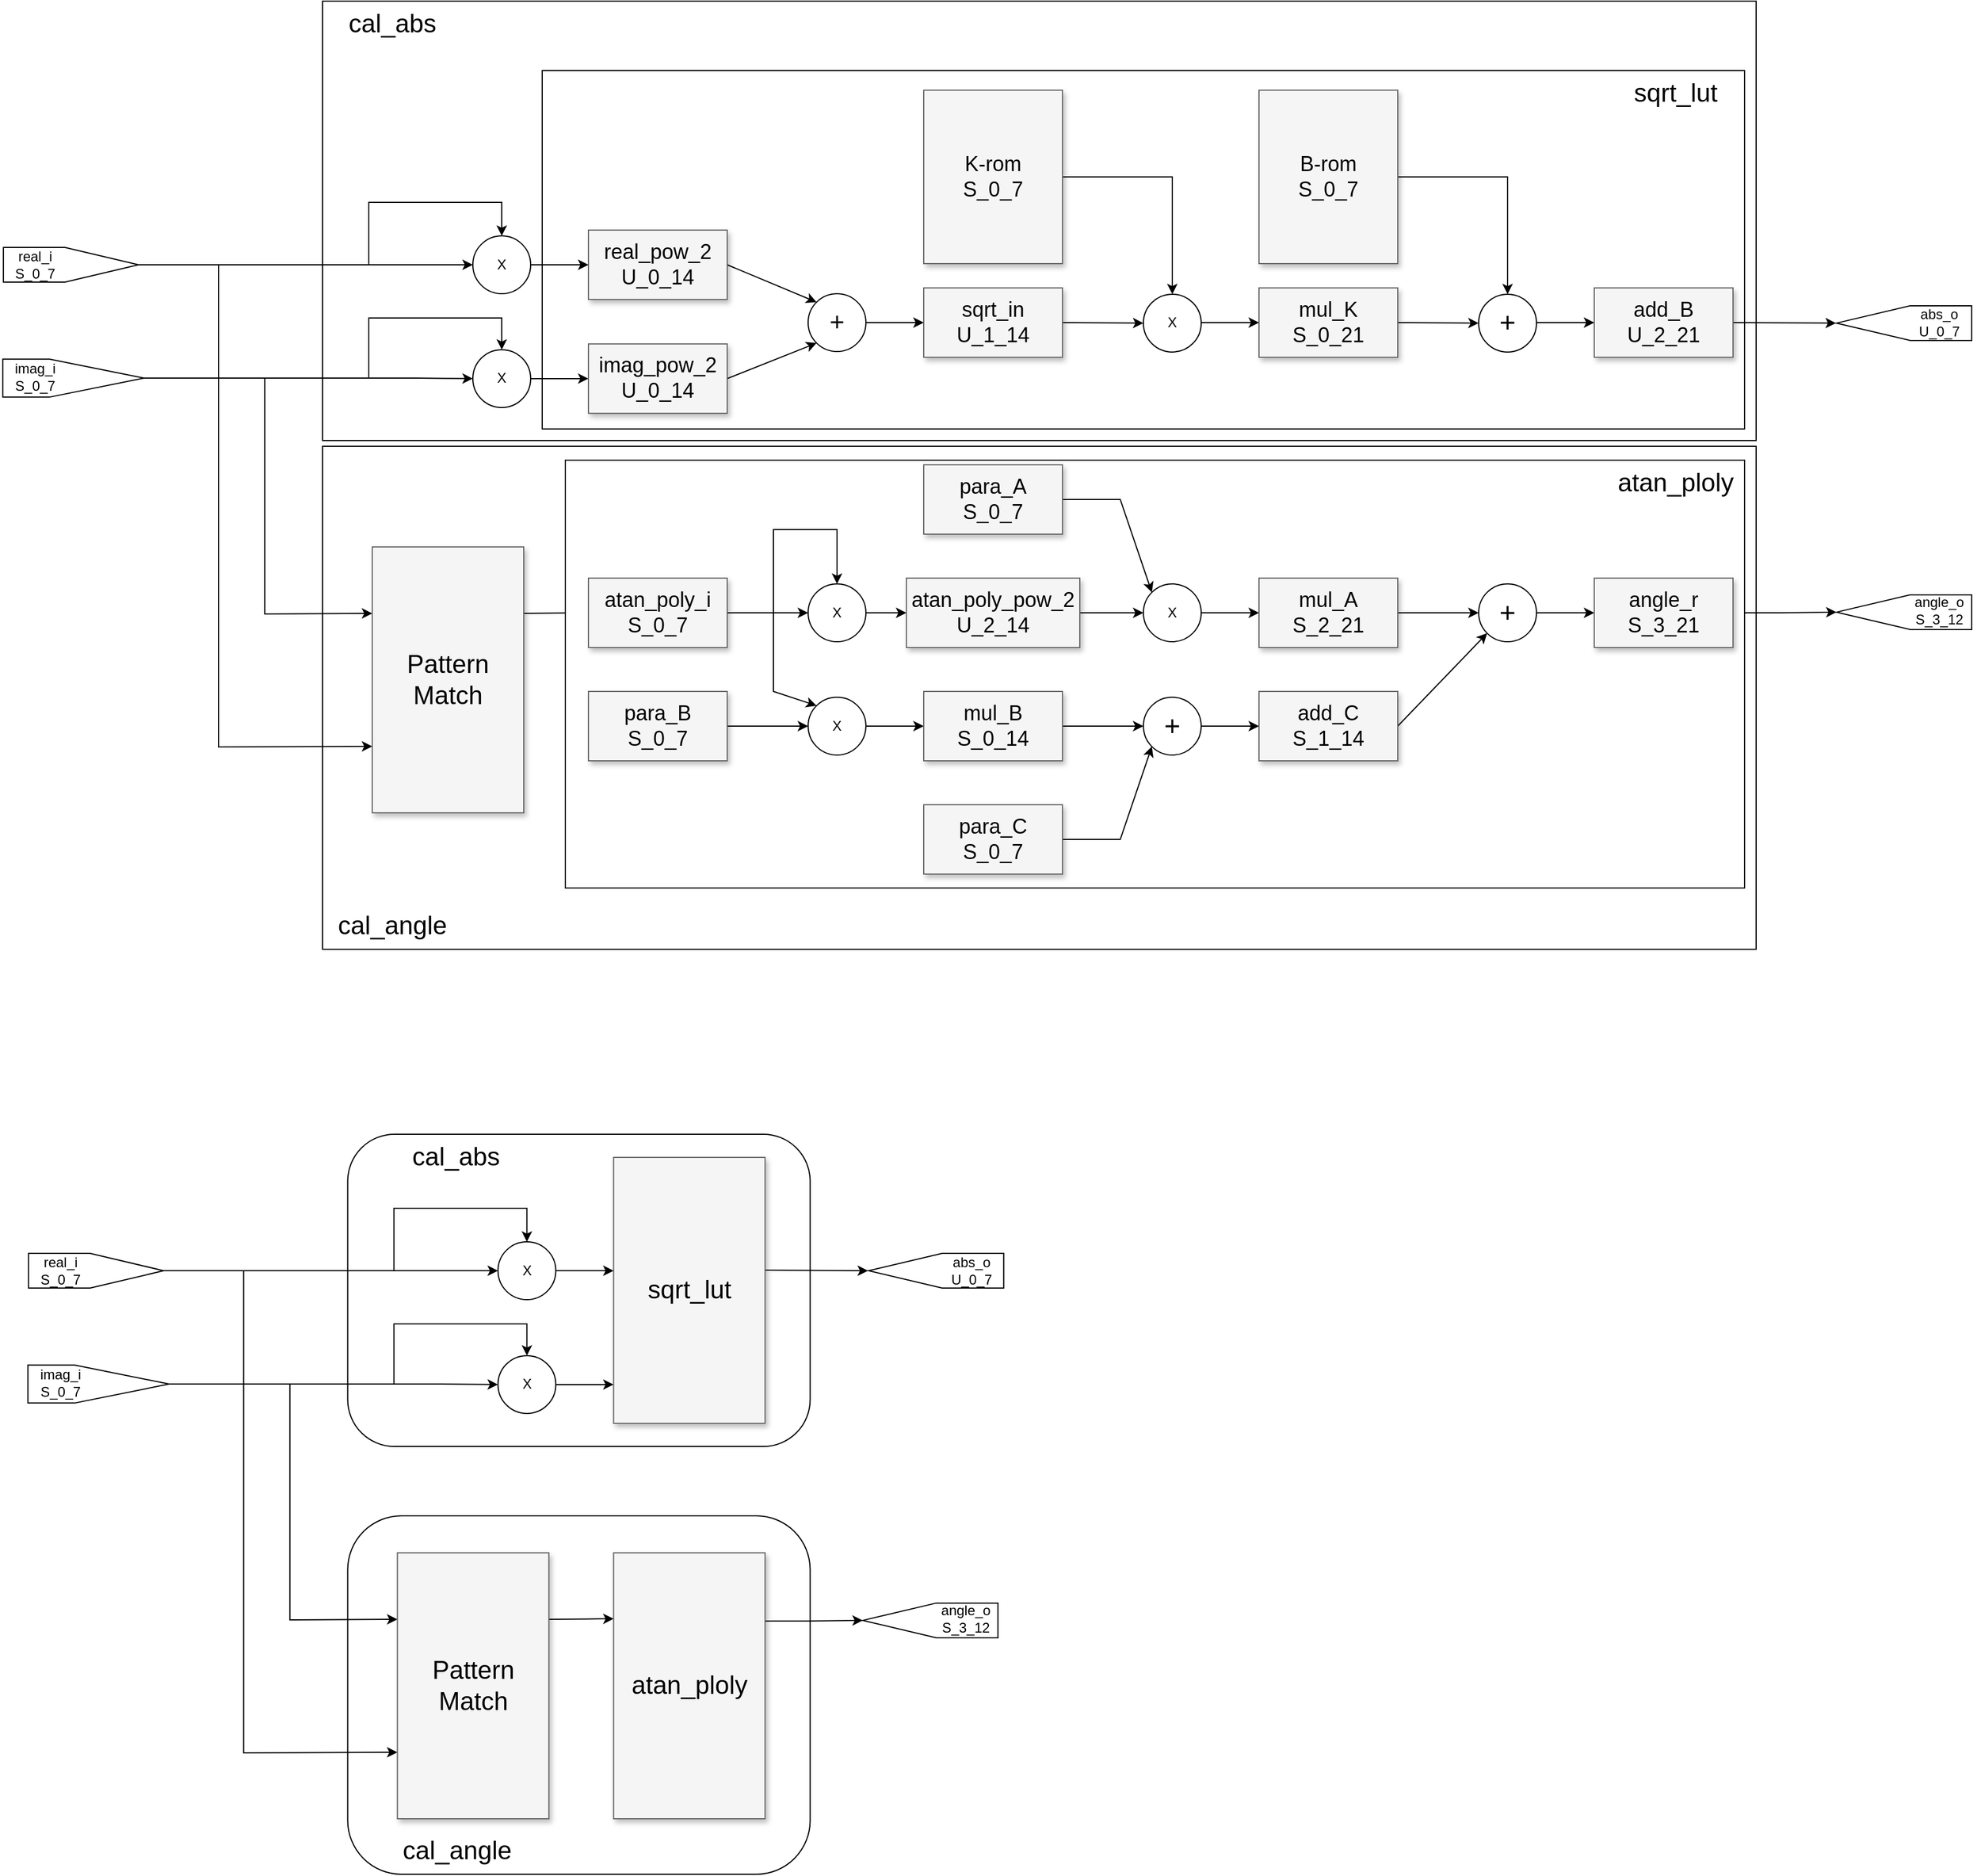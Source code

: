 <mxfile version="21.2.1" type="device">
  <diagram name="Page-1" id="90a13364-a465-7bf4-72fc-28e22215d7a0">
    <mxGraphModel dx="7810" dy="5440" grid="1" gridSize="10" guides="1" tooltips="1" connect="1" arrows="1" fold="1" page="1" pageScale="1.5" pageWidth="1169" pageHeight="826" background="none" math="0" shadow="0">
      <root>
        <mxCell id="0" style=";html=1;" />
        <mxCell id="1" style=";html=1;" parent="0" />
        <mxCell id="tQY6BfCOZmGEvX_oJBTy-113" value="" style="rounded=0;whiteSpace=wrap;html=1;labelBackgroundColor=none;labelBorderColor=none;" parent="1" vertex="1">
          <mxGeometry x="710" y="440" width="1240" height="380" as="geometry" />
        </mxCell>
        <mxCell id="tQY6BfCOZmGEvX_oJBTy-114" value="" style="rounded=0;whiteSpace=wrap;html=1;labelBackgroundColor=none;labelBorderColor=none;" parent="1" vertex="1">
          <mxGeometry x="900" y="500" width="1040" height="310" as="geometry" />
        </mxCell>
        <mxCell id="tQY6BfCOZmGEvX_oJBTy-112" value="" style="rounded=0;whiteSpace=wrap;html=1;labelBackgroundColor=none;labelBorderColor=none;" parent="1" vertex="1">
          <mxGeometry x="710" y="825" width="1240" height="435" as="geometry" />
        </mxCell>
        <mxCell id="tQY6BfCOZmGEvX_oJBTy-111" value="" style="rounded=0;whiteSpace=wrap;html=1;labelBackgroundColor=none;labelBorderColor=none;" parent="1" vertex="1">
          <mxGeometry x="920" y="837" width="1020" height="370" as="geometry" />
        </mxCell>
        <mxCell id="tQY6BfCOZmGEvX_oJBTy-40" style="edgeStyle=none;rounded=0;orthogonalLoop=1;jettySize=auto;html=1;exitX=1;exitY=0.5;exitDx=0;exitDy=0;entryX=0.5;entryY=0;entryDx=0;entryDy=0;" parent="1" source="3a17f1ce550125da-8" target="tQY6BfCOZmGEvX_oJBTy-38" edge="1">
          <mxGeometry relative="1" as="geometry">
            <mxPoint x="1440" y="545.333" as="targetPoint" />
            <Array as="points">
              <mxPoint x="1445" y="592" />
            </Array>
          </mxGeometry>
        </mxCell>
        <mxCell id="3a17f1ce550125da-8" value="K-rom&lt;br&gt;S_0_7" style="whiteSpace=wrap;html=1;shadow=1;fontSize=18;fillColor=#f5f5f5;strokeColor=#666666;" parent="1" vertex="1">
          <mxGeometry x="1230" y="517" width="120" height="150" as="geometry" />
        </mxCell>
        <mxCell id="tQY6BfCOZmGEvX_oJBTy-34" style="edgeStyle=none;rounded=0;orthogonalLoop=1;jettySize=auto;html=1;exitX=1;exitY=0.5;exitDx=0;exitDy=0;entryX=0;entryY=0;entryDx=0;entryDy=0;" parent="1" source="3a17f1ce550125da-11" target="tQY6BfCOZmGEvX_oJBTy-28" edge="1">
          <mxGeometry relative="1" as="geometry" />
        </mxCell>
        <mxCell id="3a17f1ce550125da-11" value="real_pow_2&lt;br&gt;U_0_14" style="whiteSpace=wrap;html=1;shadow=1;fontSize=18;fillColor=#f5f5f5;strokeColor=#666666;" parent="1" vertex="1">
          <mxGeometry x="940" y="638" width="120" height="60" as="geometry" />
        </mxCell>
        <mxCell id="tQY6BfCOZmGEvX_oJBTy-24" style="edgeStyle=none;rounded=0;orthogonalLoop=1;jettySize=auto;html=1;exitX=1;exitY=0.5;exitDx=0;exitDy=0;entryX=0;entryY=0.5;entryDx=0;entryDy=0;" parent="1" source="tQY6BfCOZmGEvX_oJBTy-2" target="3a17f1ce550125da-11" edge="1">
          <mxGeometry relative="1" as="geometry" />
        </mxCell>
        <mxCell id="tQY6BfCOZmGEvX_oJBTy-2" value="X" style="ellipse;whiteSpace=wrap;html=1;aspect=fixed;" parent="1" vertex="1">
          <mxGeometry x="840" y="643" width="50" height="50" as="geometry" />
        </mxCell>
        <mxCell id="tQY6BfCOZmGEvX_oJBTy-6" style="edgeStyle=orthogonalEdgeStyle;rounded=0;orthogonalLoop=1;jettySize=auto;html=1;exitX=0.5;exitY=1;exitDx=0;exitDy=0;entryX=0;entryY=0.5;entryDx=0;entryDy=0;" parent="1" source="tQY6BfCOZmGEvX_oJBTy-5" target="tQY6BfCOZmGEvX_oJBTy-2" edge="1">
          <mxGeometry relative="1" as="geometry">
            <Array as="points">
              <mxPoint x="790" y="668" />
              <mxPoint x="790" y="668" />
            </Array>
          </mxGeometry>
        </mxCell>
        <mxCell id="tQY6BfCOZmGEvX_oJBTy-8" style="edgeStyle=none;rounded=0;orthogonalLoop=1;jettySize=auto;html=1;entryX=0.5;entryY=0;entryDx=0;entryDy=0;" parent="1" target="tQY6BfCOZmGEvX_oJBTy-2" edge="1">
          <mxGeometry relative="1" as="geometry">
            <mxPoint x="750" y="614" as="sourcePoint" />
            <Array as="points">
              <mxPoint x="750" y="668" />
              <mxPoint x="750" y="614" />
              <mxPoint x="810" y="614" />
              <mxPoint x="865" y="614" />
            </Array>
          </mxGeometry>
        </mxCell>
        <mxCell id="tQY6BfCOZmGEvX_oJBTy-56" style="edgeStyle=none;rounded=0;orthogonalLoop=1;jettySize=auto;html=1;entryX=0;entryY=0.75;entryDx=0;entryDy=0;" parent="1" target="tQY6BfCOZmGEvX_oJBTy-55" edge="1">
          <mxGeometry relative="1" as="geometry">
            <mxPoint x="620" y="668" as="sourcePoint" />
            <Array as="points">
              <mxPoint x="620" y="1085" />
            </Array>
          </mxGeometry>
        </mxCell>
        <mxCell id="tQY6BfCOZmGEvX_oJBTy-5" value="" style="shape=offPageConnector;whiteSpace=wrap;html=1;rotation=-90;size=0.544;" parent="1" vertex="1">
          <mxGeometry x="477.37" y="609.56" width="30" height="116.89" as="geometry" />
        </mxCell>
        <mxCell id="tQY6BfCOZmGEvX_oJBTy-27" style="edgeStyle=none;rounded=0;orthogonalLoop=1;jettySize=auto;html=1;exitX=1;exitY=0.5;exitDx=0;exitDy=0;entryX=0;entryY=0.5;entryDx=0;entryDy=0;" parent="1" source="tQY6BfCOZmGEvX_oJBTy-20" target="tQY6BfCOZmGEvX_oJBTy-26" edge="1">
          <mxGeometry relative="1" as="geometry" />
        </mxCell>
        <mxCell id="tQY6BfCOZmGEvX_oJBTy-20" value="X" style="ellipse;whiteSpace=wrap;html=1;aspect=fixed;" parent="1" vertex="1">
          <mxGeometry x="840" y="741.44" width="50" height="50" as="geometry" />
        </mxCell>
        <mxCell id="tQY6BfCOZmGEvX_oJBTy-21" style="edgeStyle=orthogonalEdgeStyle;rounded=0;orthogonalLoop=1;jettySize=auto;html=1;exitX=0.5;exitY=1;exitDx=0;exitDy=0;entryX=0;entryY=0.5;entryDx=0;entryDy=0;" parent="1" source="tQY6BfCOZmGEvX_oJBTy-23" target="tQY6BfCOZmGEvX_oJBTy-20" edge="1">
          <mxGeometry relative="1" as="geometry">
            <Array as="points">
              <mxPoint x="790" y="766.44" />
              <mxPoint x="790" y="766.44" />
            </Array>
          </mxGeometry>
        </mxCell>
        <mxCell id="tQY6BfCOZmGEvX_oJBTy-22" style="edgeStyle=none;rounded=0;orthogonalLoop=1;jettySize=auto;html=1;entryX=0.5;entryY=0;entryDx=0;entryDy=0;" parent="1" target="tQY6BfCOZmGEvX_oJBTy-20" edge="1">
          <mxGeometry relative="1" as="geometry">
            <mxPoint x="750" y="766.44" as="sourcePoint" />
            <Array as="points">
              <mxPoint x="750" y="714" />
              <mxPoint x="865" y="714" />
            </Array>
          </mxGeometry>
        </mxCell>
        <mxCell id="tQY6BfCOZmGEvX_oJBTy-57" style="edgeStyle=none;rounded=0;orthogonalLoop=1;jettySize=auto;html=1;entryX=0;entryY=0.25;entryDx=0;entryDy=0;" parent="1" target="tQY6BfCOZmGEvX_oJBTy-55" edge="1">
          <mxGeometry relative="1" as="geometry">
            <mxPoint x="660" y="766" as="sourcePoint" />
            <Array as="points">
              <mxPoint x="660" y="970" />
            </Array>
          </mxGeometry>
        </mxCell>
        <mxCell id="tQY6BfCOZmGEvX_oJBTy-23" value="" style="shape=offPageConnector;whiteSpace=wrap;html=1;rotation=-90;size=0.668;" parent="1" vertex="1">
          <mxGeometry x="478.11" y="704.95" width="32.79" height="122.18" as="geometry" />
        </mxCell>
        <mxCell id="tQY6BfCOZmGEvX_oJBTy-35" style="edgeStyle=none;rounded=0;orthogonalLoop=1;jettySize=auto;html=1;exitX=1;exitY=0.5;exitDx=0;exitDy=0;entryX=0;entryY=1;entryDx=0;entryDy=0;" parent="1" source="tQY6BfCOZmGEvX_oJBTy-26" target="tQY6BfCOZmGEvX_oJBTy-28" edge="1">
          <mxGeometry relative="1" as="geometry" />
        </mxCell>
        <mxCell id="tQY6BfCOZmGEvX_oJBTy-26" value="imag_pow_2&lt;br&gt;U_0_14" style="whiteSpace=wrap;html=1;shadow=1;fontSize=18;fillColor=#f5f5f5;strokeColor=#666666;" parent="1" vertex="1">
          <mxGeometry x="940" y="736.44" width="120" height="60" as="geometry" />
        </mxCell>
        <mxCell id="tQY6BfCOZmGEvX_oJBTy-37" style="edgeStyle=none;rounded=0;orthogonalLoop=1;jettySize=auto;html=1;exitX=1;exitY=0.5;exitDx=0;exitDy=0;entryX=0;entryY=0.5;entryDx=0;entryDy=0;" parent="1" source="tQY6BfCOZmGEvX_oJBTy-28" target="tQY6BfCOZmGEvX_oJBTy-36" edge="1">
          <mxGeometry relative="1" as="geometry" />
        </mxCell>
        <mxCell id="tQY6BfCOZmGEvX_oJBTy-28" value="&lt;font style=&quot;font-size: 22px;&quot;&gt;+&lt;/font&gt;" style="ellipse;whiteSpace=wrap;html=1;aspect=fixed;" parent="1" vertex="1">
          <mxGeometry x="1130" y="693" width="50" height="50" as="geometry" />
        </mxCell>
        <mxCell id="tQY6BfCOZmGEvX_oJBTy-39" style="edgeStyle=none;rounded=0;orthogonalLoop=1;jettySize=auto;html=1;exitX=1;exitY=0.5;exitDx=0;exitDy=0;entryX=0;entryY=0.5;entryDx=0;entryDy=0;" parent="1" source="tQY6BfCOZmGEvX_oJBTy-36" target="tQY6BfCOZmGEvX_oJBTy-38" edge="1">
          <mxGeometry relative="1" as="geometry" />
        </mxCell>
        <mxCell id="tQY6BfCOZmGEvX_oJBTy-36" value="sqrt_in&lt;br&gt;U_1_14" style="whiteSpace=wrap;html=1;shadow=1;fontSize=18;fillColor=#f5f5f5;strokeColor=#666666;" parent="1" vertex="1">
          <mxGeometry x="1230" y="688" width="120" height="60" as="geometry" />
        </mxCell>
        <mxCell id="tQY6BfCOZmGEvX_oJBTy-38" value="X" style="ellipse;whiteSpace=wrap;html=1;aspect=fixed;" parent="1" vertex="1">
          <mxGeometry x="1420" y="693.44" width="50" height="50" as="geometry" />
        </mxCell>
        <mxCell id="tQY6BfCOZmGEvX_oJBTy-41" style="edgeStyle=none;rounded=0;orthogonalLoop=1;jettySize=auto;html=1;exitX=1;exitY=0.5;exitDx=0;exitDy=0;entryX=0.5;entryY=0;entryDx=0;entryDy=0;" parent="1" edge="1">
          <mxGeometry relative="1" as="geometry">
            <mxPoint x="1735" y="693.44" as="targetPoint" />
            <Array as="points">
              <mxPoint x="1735" y="592" />
            </Array>
            <mxPoint x="1640" y="592" as="sourcePoint" />
          </mxGeometry>
        </mxCell>
        <mxCell id="tQY6BfCOZmGEvX_oJBTy-42" value="B-rom&lt;br&gt;S_0_7" style="whiteSpace=wrap;html=1;shadow=1;fontSize=18;fillColor=#f5f5f5;strokeColor=#666666;" parent="1" vertex="1">
          <mxGeometry x="1520" y="517" width="120" height="150" as="geometry" />
        </mxCell>
        <mxCell id="tQY6BfCOZmGEvX_oJBTy-43" style="edgeStyle=none;rounded=0;orthogonalLoop=1;jettySize=auto;html=1;exitX=1;exitY=0.5;exitDx=0;exitDy=0;entryX=0;entryY=0.5;entryDx=0;entryDy=0;" parent="1" target="tQY6BfCOZmGEvX_oJBTy-45" edge="1">
          <mxGeometry relative="1" as="geometry">
            <mxPoint x="1470" y="718" as="sourcePoint" />
          </mxGeometry>
        </mxCell>
        <mxCell id="tQY6BfCOZmGEvX_oJBTy-44" style="edgeStyle=none;rounded=0;orthogonalLoop=1;jettySize=auto;html=1;exitX=1;exitY=0.5;exitDx=0;exitDy=0;entryX=0;entryY=0.5;entryDx=0;entryDy=0;" parent="1" source="tQY6BfCOZmGEvX_oJBTy-45" target="tQY6BfCOZmGEvX_oJBTy-46" edge="1">
          <mxGeometry relative="1" as="geometry" />
        </mxCell>
        <mxCell id="tQY6BfCOZmGEvX_oJBTy-45" value="mul_K&lt;br&gt;S_0_21" style="whiteSpace=wrap;html=1;shadow=1;fontSize=18;fillColor=#f5f5f5;strokeColor=#666666;" parent="1" vertex="1">
          <mxGeometry x="1520" y="688" width="120" height="60" as="geometry" />
        </mxCell>
        <mxCell id="tQY6BfCOZmGEvX_oJBTy-46" value="&lt;font style=&quot;font-size: 24px;&quot;&gt;+&lt;/font&gt;" style="ellipse;whiteSpace=wrap;html=1;aspect=fixed;" parent="1" vertex="1">
          <mxGeometry x="1710" y="693.44" width="50" height="50" as="geometry" />
        </mxCell>
        <mxCell id="tQY6BfCOZmGEvX_oJBTy-53" style="edgeStyle=none;rounded=0;orthogonalLoop=1;jettySize=auto;html=1;exitX=1;exitY=0.5;exitDx=0;exitDy=0;entryX=0;entryY=0.5;entryDx=0;entryDy=0;" parent="1" target="tQY6BfCOZmGEvX_oJBTy-54" edge="1">
          <mxGeometry relative="1" as="geometry">
            <mxPoint x="1760" y="718" as="sourcePoint" />
          </mxGeometry>
        </mxCell>
        <mxCell id="tQY6BfCOZmGEvX_oJBTy-97" style="edgeStyle=none;rounded=0;orthogonalLoop=1;jettySize=auto;html=1;exitX=1;exitY=0.5;exitDx=0;exitDy=0;entryX=0.5;entryY=1;entryDx=0;entryDy=0;" parent="1" source="tQY6BfCOZmGEvX_oJBTy-54" edge="1">
          <mxGeometry relative="1" as="geometry">
            <mxPoint x="2019.065" y="718.44" as="targetPoint" />
          </mxGeometry>
        </mxCell>
        <mxCell id="tQY6BfCOZmGEvX_oJBTy-54" value="add_B&lt;br&gt;U_2_21" style="whiteSpace=wrap;html=1;shadow=1;fontSize=18;fillColor=#f5f5f5;strokeColor=#666666;" parent="1" vertex="1">
          <mxGeometry x="1810" y="688" width="120" height="60" as="geometry" />
        </mxCell>
        <mxCell id="tQY6BfCOZmGEvX_oJBTy-60" style="edgeStyle=none;rounded=0;orthogonalLoop=1;jettySize=auto;html=1;exitX=1;exitY=0.25;exitDx=0;exitDy=0;entryX=0;entryY=0.5;entryDx=0;entryDy=0;" parent="1" source="tQY6BfCOZmGEvX_oJBTy-55" target="tQY6BfCOZmGEvX_oJBTy-58" edge="1">
          <mxGeometry relative="1" as="geometry" />
        </mxCell>
        <mxCell id="tQY6BfCOZmGEvX_oJBTy-55" value="&lt;font style=&quot;font-size: 22px;&quot;&gt;Pattern&lt;br&gt;Match&lt;/font&gt;" style="whiteSpace=wrap;html=1;shadow=1;fontSize=18;fillColor=#f5f5f5;strokeColor=#666666;" parent="1" vertex="1">
          <mxGeometry x="753" y="912" width="131" height="230" as="geometry" />
        </mxCell>
        <mxCell id="tQY6BfCOZmGEvX_oJBTy-64" style="edgeStyle=none;rounded=0;orthogonalLoop=1;jettySize=auto;html=1;exitX=1;exitY=0.5;exitDx=0;exitDy=0;entryX=0;entryY=0.5;entryDx=0;entryDy=0;" parent="1" source="tQY6BfCOZmGEvX_oJBTy-58" target="tQY6BfCOZmGEvX_oJBTy-62" edge="1">
          <mxGeometry relative="1" as="geometry" />
        </mxCell>
        <mxCell id="tQY6BfCOZmGEvX_oJBTy-65" style="edgeStyle=none;rounded=0;orthogonalLoop=1;jettySize=auto;html=1;entryX=0.5;entryY=0;entryDx=0;entryDy=0;" parent="1" target="tQY6BfCOZmGEvX_oJBTy-62" edge="1">
          <mxGeometry relative="1" as="geometry">
            <mxPoint x="1100" y="969" as="sourcePoint" />
            <Array as="points">
              <mxPoint x="1100" y="897" />
              <mxPoint x="1155" y="897" />
            </Array>
          </mxGeometry>
        </mxCell>
        <mxCell id="tQY6BfCOZmGEvX_oJBTy-67" style="edgeStyle=none;rounded=0;orthogonalLoop=1;jettySize=auto;html=1;entryX=0;entryY=0;entryDx=0;entryDy=0;" parent="1" target="tQY6BfCOZmGEvX_oJBTy-66" edge="1">
          <mxGeometry relative="1" as="geometry">
            <mxPoint x="1100" y="969" as="sourcePoint" />
            <Array as="points">
              <mxPoint x="1100" y="1037" />
            </Array>
          </mxGeometry>
        </mxCell>
        <mxCell id="tQY6BfCOZmGEvX_oJBTy-58" value="atan_poly_i&lt;br&gt;S_0_7" style="whiteSpace=wrap;html=1;shadow=1;fontSize=18;fillColor=#f5f5f5;strokeColor=#666666;" parent="1" vertex="1">
          <mxGeometry x="940" y="939" width="120" height="60" as="geometry" />
        </mxCell>
        <mxCell id="tQY6BfCOZmGEvX_oJBTy-68" style="edgeStyle=none;rounded=0;orthogonalLoop=1;jettySize=auto;html=1;exitX=1;exitY=0.5;exitDx=0;exitDy=0;entryX=0;entryY=0.5;entryDx=0;entryDy=0;" parent="1" source="tQY6BfCOZmGEvX_oJBTy-61" target="tQY6BfCOZmGEvX_oJBTy-66" edge="1">
          <mxGeometry relative="1" as="geometry" />
        </mxCell>
        <mxCell id="tQY6BfCOZmGEvX_oJBTy-61" value="para_B&lt;br&gt;S_0_7" style="whiteSpace=wrap;html=1;shadow=1;fontSize=18;fillColor=#f5f5f5;strokeColor=#666666;" parent="1" vertex="1">
          <mxGeometry x="940" y="1037" width="120" height="60" as="geometry" />
        </mxCell>
        <mxCell id="tQY6BfCOZmGEvX_oJBTy-75" style="edgeStyle=none;rounded=0;orthogonalLoop=1;jettySize=auto;html=1;exitX=1;exitY=0.5;exitDx=0;exitDy=0;entryX=0;entryY=0.5;entryDx=0;entryDy=0;" parent="1" source="tQY6BfCOZmGEvX_oJBTy-62" target="tQY6BfCOZmGEvX_oJBTy-74" edge="1">
          <mxGeometry relative="1" as="geometry" />
        </mxCell>
        <mxCell id="tQY6BfCOZmGEvX_oJBTy-62" value="X" style="ellipse;whiteSpace=wrap;html=1;aspect=fixed;" parent="1" vertex="1">
          <mxGeometry x="1130" y="944" width="50" height="50" as="geometry" />
        </mxCell>
        <mxCell id="tQY6BfCOZmGEvX_oJBTy-76" style="edgeStyle=none;rounded=0;orthogonalLoop=1;jettySize=auto;html=1;exitX=1;exitY=0.5;exitDx=0;exitDy=0;entryX=0;entryY=0.5;entryDx=0;entryDy=0;" parent="1" source="tQY6BfCOZmGEvX_oJBTy-66" target="tQY6BfCOZmGEvX_oJBTy-70" edge="1">
          <mxGeometry relative="1" as="geometry" />
        </mxCell>
        <mxCell id="tQY6BfCOZmGEvX_oJBTy-66" value="X" style="ellipse;whiteSpace=wrap;html=1;aspect=fixed;" parent="1" vertex="1">
          <mxGeometry x="1130" y="1042" width="50" height="50" as="geometry" />
        </mxCell>
        <mxCell id="tQY6BfCOZmGEvX_oJBTy-81" style="edgeStyle=none;rounded=0;orthogonalLoop=1;jettySize=auto;html=1;exitX=1;exitY=0.5;exitDx=0;exitDy=0;entryX=0;entryY=0.5;entryDx=0;entryDy=0;" parent="1" source="tQY6BfCOZmGEvX_oJBTy-70" target="tQY6BfCOZmGEvX_oJBTy-78" edge="1">
          <mxGeometry relative="1" as="geometry" />
        </mxCell>
        <mxCell id="tQY6BfCOZmGEvX_oJBTy-70" value="mul_B&lt;br&gt;S_0_14" style="whiteSpace=wrap;html=1;shadow=1;fontSize=18;fillColor=#f5f5f5;strokeColor=#666666;" parent="1" vertex="1">
          <mxGeometry x="1230" y="1037" width="120" height="60" as="geometry" />
        </mxCell>
        <mxCell id="tQY6BfCOZmGEvX_oJBTy-82" style="edgeStyle=none;rounded=0;orthogonalLoop=1;jettySize=auto;html=1;exitX=1;exitY=0.5;exitDx=0;exitDy=0;entryX=0;entryY=1;entryDx=0;entryDy=0;" parent="1" source="tQY6BfCOZmGEvX_oJBTy-71" target="tQY6BfCOZmGEvX_oJBTy-78" edge="1">
          <mxGeometry relative="1" as="geometry">
            <Array as="points">
              <mxPoint x="1400" y="1165" />
            </Array>
          </mxGeometry>
        </mxCell>
        <mxCell id="tQY6BfCOZmGEvX_oJBTy-71" value="para_C&lt;br&gt;S_0_7" style="whiteSpace=wrap;html=1;shadow=1;fontSize=18;fillColor=#f5f5f5;strokeColor=#666666;" parent="1" vertex="1">
          <mxGeometry x="1230" y="1135" width="120" height="60" as="geometry" />
        </mxCell>
        <mxCell id="tQY6BfCOZmGEvX_oJBTy-80" style="edgeStyle=none;rounded=0;orthogonalLoop=1;jettySize=auto;html=1;exitX=1;exitY=0.5;exitDx=0;exitDy=0;entryX=0;entryY=0;entryDx=0;entryDy=0;" parent="1" source="tQY6BfCOZmGEvX_oJBTy-73" target="tQY6BfCOZmGEvX_oJBTy-77" edge="1">
          <mxGeometry relative="1" as="geometry">
            <Array as="points">
              <mxPoint x="1400" y="871" />
            </Array>
          </mxGeometry>
        </mxCell>
        <mxCell id="tQY6BfCOZmGEvX_oJBTy-73" value="para_A&lt;br&gt;S_0_7" style="whiteSpace=wrap;html=1;shadow=1;fontSize=18;fillColor=#f5f5f5;strokeColor=#666666;" parent="1" vertex="1">
          <mxGeometry x="1230" y="841" width="120" height="60" as="geometry" />
        </mxCell>
        <mxCell id="tQY6BfCOZmGEvX_oJBTy-79" style="edgeStyle=none;rounded=0;orthogonalLoop=1;jettySize=auto;html=1;exitX=1;exitY=0.5;exitDx=0;exitDy=0;entryX=0;entryY=0.5;entryDx=0;entryDy=0;" parent="1" source="tQY6BfCOZmGEvX_oJBTy-74" target="tQY6BfCOZmGEvX_oJBTy-77" edge="1">
          <mxGeometry relative="1" as="geometry" />
        </mxCell>
        <mxCell id="tQY6BfCOZmGEvX_oJBTy-74" value="atan_poly_pow_2&lt;br&gt;U_2_14" style="whiteSpace=wrap;html=1;shadow=1;fontSize=18;fillColor=#f5f5f5;strokeColor=#666666;" parent="1" vertex="1">
          <mxGeometry x="1215" y="939" width="150" height="60" as="geometry" />
        </mxCell>
        <mxCell id="tQY6BfCOZmGEvX_oJBTy-85" style="edgeStyle=none;rounded=0;orthogonalLoop=1;jettySize=auto;html=1;exitX=1;exitY=0.5;exitDx=0;exitDy=0;entryX=0;entryY=0.5;entryDx=0;entryDy=0;" parent="1" source="tQY6BfCOZmGEvX_oJBTy-77" target="tQY6BfCOZmGEvX_oJBTy-84" edge="1">
          <mxGeometry relative="1" as="geometry" />
        </mxCell>
        <mxCell id="tQY6BfCOZmGEvX_oJBTy-77" value="X" style="ellipse;whiteSpace=wrap;html=1;aspect=fixed;" parent="1" vertex="1">
          <mxGeometry x="1420" y="944" width="50" height="50" as="geometry" />
        </mxCell>
        <mxCell id="tQY6BfCOZmGEvX_oJBTy-86" style="edgeStyle=none;rounded=0;orthogonalLoop=1;jettySize=auto;html=1;exitX=1;exitY=0.5;exitDx=0;exitDy=0;entryX=0;entryY=0.5;entryDx=0;entryDy=0;" parent="1" source="tQY6BfCOZmGEvX_oJBTy-78" target="tQY6BfCOZmGEvX_oJBTy-83" edge="1">
          <mxGeometry relative="1" as="geometry" />
        </mxCell>
        <mxCell id="tQY6BfCOZmGEvX_oJBTy-78" value="&lt;font style=&quot;font-size: 24px;&quot;&gt;+&lt;/font&gt;" style="ellipse;whiteSpace=wrap;html=1;aspect=fixed;" parent="1" vertex="1">
          <mxGeometry x="1420" y="1042" width="50" height="50" as="geometry" />
        </mxCell>
        <mxCell id="tQY6BfCOZmGEvX_oJBTy-90" style="edgeStyle=none;rounded=0;orthogonalLoop=1;jettySize=auto;html=1;exitX=1;exitY=0.5;exitDx=0;exitDy=0;entryX=0;entryY=1;entryDx=0;entryDy=0;" parent="1" source="tQY6BfCOZmGEvX_oJBTy-83" target="tQY6BfCOZmGEvX_oJBTy-87" edge="1">
          <mxGeometry relative="1" as="geometry" />
        </mxCell>
        <mxCell id="tQY6BfCOZmGEvX_oJBTy-83" value="add_C&lt;br&gt;S_1_14" style="whiteSpace=wrap;html=1;shadow=1;fontSize=18;fillColor=#f5f5f5;strokeColor=#666666;" parent="1" vertex="1">
          <mxGeometry x="1520" y="1037" width="120" height="60" as="geometry" />
        </mxCell>
        <mxCell id="tQY6BfCOZmGEvX_oJBTy-89" style="edgeStyle=none;rounded=0;orthogonalLoop=1;jettySize=auto;html=1;exitX=1;exitY=0.5;exitDx=0;exitDy=0;entryX=0;entryY=0.5;entryDx=0;entryDy=0;" parent="1" source="tQY6BfCOZmGEvX_oJBTy-84" target="tQY6BfCOZmGEvX_oJBTy-87" edge="1">
          <mxGeometry relative="1" as="geometry" />
        </mxCell>
        <mxCell id="tQY6BfCOZmGEvX_oJBTy-84" value="mul_A&lt;br&gt;S_2_21" style="whiteSpace=wrap;html=1;shadow=1;fontSize=18;fillColor=#f5f5f5;strokeColor=#666666;" parent="1" vertex="1">
          <mxGeometry x="1520" y="939" width="120" height="60" as="geometry" />
        </mxCell>
        <mxCell id="tQY6BfCOZmGEvX_oJBTy-87" value="&lt;font style=&quot;font-size: 24px;&quot;&gt;+&lt;/font&gt;" style="ellipse;whiteSpace=wrap;html=1;aspect=fixed;" parent="1" vertex="1">
          <mxGeometry x="1710" y="944" width="50" height="50" as="geometry" />
        </mxCell>
        <mxCell id="tQY6BfCOZmGEvX_oJBTy-93" style="edgeStyle=none;rounded=0;orthogonalLoop=1;jettySize=auto;html=1;exitX=1;exitY=0.5;exitDx=0;exitDy=0;entryX=0;entryY=0.5;entryDx=0;entryDy=0;" parent="1" target="tQY6BfCOZmGEvX_oJBTy-94" edge="1">
          <mxGeometry relative="1" as="geometry">
            <mxPoint x="1760" y="969" as="sourcePoint" />
          </mxGeometry>
        </mxCell>
        <mxCell id="tQY6BfCOZmGEvX_oJBTy-100" style="edgeStyle=none;rounded=0;orthogonalLoop=1;jettySize=auto;html=1;exitX=1;exitY=0.5;exitDx=0;exitDy=0;entryX=0.5;entryY=1;entryDx=0;entryDy=0;" parent="1" source="tQY6BfCOZmGEvX_oJBTy-94" target="tQY6BfCOZmGEvX_oJBTy-109" edge="1">
          <mxGeometry relative="1" as="geometry">
            <mxPoint x="2019" y="849" as="targetPoint" />
            <Array as="points">
              <mxPoint x="1970" y="969" />
            </Array>
          </mxGeometry>
        </mxCell>
        <mxCell id="tQY6BfCOZmGEvX_oJBTy-94" value="angle_r&lt;br&gt;S_3_21" style="whiteSpace=wrap;html=1;shadow=1;fontSize=18;fillColor=#f5f5f5;strokeColor=#666666;" parent="1" vertex="1">
          <mxGeometry x="1810" y="939" width="120" height="60" as="geometry" />
        </mxCell>
        <mxCell id="tQY6BfCOZmGEvX_oJBTy-101" value="real_i&lt;br&gt;S_0_7" style="text;html=1;align=center;verticalAlign=middle;resizable=0;points=[];autosize=1;strokeColor=none;fillColor=none;" parent="1" vertex="1">
          <mxGeometry x="431.25" y="648" width="60" height="40" as="geometry" />
        </mxCell>
        <mxCell id="tQY6BfCOZmGEvX_oJBTy-102" value="imag_i&lt;br&gt;S_0_7" style="text;html=1;align=center;verticalAlign=middle;resizable=0;points=[];autosize=1;strokeColor=none;fillColor=none;" parent="1" vertex="1">
          <mxGeometry x="431.25" y="745" width="60" height="40" as="geometry" />
        </mxCell>
        <mxCell id="tQY6BfCOZmGEvX_oJBTy-107" value="" style="shape=offPageConnector;whiteSpace=wrap;html=1;rotation=90;size=0.544;" parent="1" vertex="1">
          <mxGeometry x="2063" y="660" width="30" height="116.89" as="geometry" />
        </mxCell>
        <mxCell id="tQY6BfCOZmGEvX_oJBTy-108" value="abs_o&lt;br&gt;U_0_7" style="text;html=1;align=center;verticalAlign=middle;resizable=0;points=[];autosize=1;strokeColor=none;fillColor=none;" parent="1" vertex="1">
          <mxGeometry x="2078" y="698.44" width="60" height="40" as="geometry" />
        </mxCell>
        <mxCell id="tQY6BfCOZmGEvX_oJBTy-109" value="" style="shape=offPageConnector;whiteSpace=wrap;html=1;rotation=90;size=0.544;" parent="1" vertex="1">
          <mxGeometry x="2063" y="910" width="30" height="116.89" as="geometry" />
        </mxCell>
        <mxCell id="tQY6BfCOZmGEvX_oJBTy-110" value="angle_o&lt;br&gt;S_3_12" style="text;html=1;align=center;verticalAlign=middle;resizable=0;points=[];autosize=1;strokeColor=none;fillColor=none;" parent="1" vertex="1">
          <mxGeometry x="2073" y="947.44" width="70" height="40" as="geometry" />
        </mxCell>
        <mxCell id="tQY6BfCOZmGEvX_oJBTy-116" value="&lt;font style=&quot;font-size: 22px;&quot;&gt;cal_angle&lt;/font&gt;" style="text;html=1;align=center;verticalAlign=middle;resizable=0;points=[];autosize=1;strokeColor=none;fillColor=none;" parent="1" vertex="1">
          <mxGeometry x="710" y="1220" width="120" height="40" as="geometry" />
        </mxCell>
        <mxCell id="tQY6BfCOZmGEvX_oJBTy-117" value="&lt;font style=&quot;font-size: 22px;&quot;&gt;atan_ploly&lt;/font&gt;" style="text;html=1;align=center;verticalAlign=middle;resizable=0;points=[];autosize=1;strokeColor=none;fillColor=none;" parent="1" vertex="1">
          <mxGeometry x="1820" y="837" width="120" height="40" as="geometry" />
        </mxCell>
        <mxCell id="tQY6BfCOZmGEvX_oJBTy-118" value="&lt;font style=&quot;font-size: 22px;&quot;&gt;sqrt_lut&lt;/font&gt;" style="text;html=1;align=center;verticalAlign=middle;resizable=0;points=[];autosize=1;strokeColor=none;fillColor=none;" parent="1" vertex="1">
          <mxGeometry x="1830" y="500" width="100" height="40" as="geometry" />
        </mxCell>
        <mxCell id="tQY6BfCOZmGEvX_oJBTy-119" value="&lt;font style=&quot;font-size: 22px;&quot;&gt;cal_abs&lt;/font&gt;" style="text;html=1;align=center;verticalAlign=middle;resizable=0;points=[];autosize=1;strokeColor=none;fillColor=none;" parent="1" vertex="1">
          <mxGeometry x="720" y="440" width="100" height="40" as="geometry" />
        </mxCell>
        <mxCell id="aiDiRxvGI4R1u5RQcpki-159" value="" style="rounded=1;whiteSpace=wrap;html=1;labelBackgroundColor=none;labelBorderColor=none;" parent="1" vertex="1">
          <mxGeometry x="731.75" y="1420" width="400" height="270" as="geometry" />
        </mxCell>
        <mxCell id="aiDiRxvGI4R1u5RQcpki-160" value="" style="rounded=1;whiteSpace=wrap;html=1;labelBackgroundColor=none;labelBorderColor=none;glass=0;shadow=0;" parent="1" vertex="1">
          <mxGeometry x="731.75" y="1750" width="400" height="310" as="geometry" />
        </mxCell>
        <mxCell id="aiDiRxvGI4R1u5RQcpki-161" style="edgeStyle=none;rounded=0;orthogonalLoop=1;jettySize=auto;html=1;exitX=1;exitY=0.5;exitDx=0;exitDy=0;entryX=0;entryY=0.5;entryDx=0;entryDy=0;" parent="1" source="aiDiRxvGI4R1u5RQcpki-162" edge="1">
          <mxGeometry relative="1" as="geometry">
            <mxPoint x="961.75" y="1538" as="targetPoint" />
          </mxGeometry>
        </mxCell>
        <mxCell id="aiDiRxvGI4R1u5RQcpki-162" value="X" style="ellipse;whiteSpace=wrap;html=1;aspect=fixed;" parent="1" vertex="1">
          <mxGeometry x="861.75" y="1513" width="50" height="50" as="geometry" />
        </mxCell>
        <mxCell id="aiDiRxvGI4R1u5RQcpki-163" style="edgeStyle=orthogonalEdgeStyle;rounded=0;orthogonalLoop=1;jettySize=auto;html=1;exitX=0.5;exitY=1;exitDx=0;exitDy=0;entryX=0;entryY=0.5;entryDx=0;entryDy=0;" parent="1" source="aiDiRxvGI4R1u5RQcpki-166" target="aiDiRxvGI4R1u5RQcpki-162" edge="1">
          <mxGeometry relative="1" as="geometry">
            <Array as="points">
              <mxPoint x="811.75" y="1538" />
              <mxPoint x="811.75" y="1538" />
            </Array>
          </mxGeometry>
        </mxCell>
        <mxCell id="aiDiRxvGI4R1u5RQcpki-164" style="edgeStyle=none;rounded=0;orthogonalLoop=1;jettySize=auto;html=1;entryX=0.5;entryY=0;entryDx=0;entryDy=0;" parent="1" target="aiDiRxvGI4R1u5RQcpki-162" edge="1">
          <mxGeometry relative="1" as="geometry">
            <mxPoint x="771.75" y="1484" as="sourcePoint" />
            <Array as="points">
              <mxPoint x="771.75" y="1538" />
              <mxPoint x="771.75" y="1484" />
              <mxPoint x="831.75" y="1484" />
              <mxPoint x="886.75" y="1484" />
            </Array>
          </mxGeometry>
        </mxCell>
        <mxCell id="aiDiRxvGI4R1u5RQcpki-165" style="edgeStyle=none;rounded=0;orthogonalLoop=1;jettySize=auto;html=1;entryX=0;entryY=0.75;entryDx=0;entryDy=0;" parent="1" target="aiDiRxvGI4R1u5RQcpki-175" edge="1">
          <mxGeometry relative="1" as="geometry">
            <mxPoint x="641.75" y="1538" as="sourcePoint" />
            <Array as="points">
              <mxPoint x="641.75" y="1955" />
            </Array>
          </mxGeometry>
        </mxCell>
        <mxCell id="aiDiRxvGI4R1u5RQcpki-166" value="" style="shape=offPageConnector;whiteSpace=wrap;html=1;rotation=-90;size=0.544;" parent="1" vertex="1">
          <mxGeometry x="499.12" y="1479.56" width="30" height="116.89" as="geometry" />
        </mxCell>
        <mxCell id="aiDiRxvGI4R1u5RQcpki-167" style="edgeStyle=none;rounded=0;orthogonalLoop=1;jettySize=auto;html=1;exitX=1;exitY=0.5;exitDx=0;exitDy=0;entryX=0;entryY=0.5;entryDx=0;entryDy=0;" parent="1" source="aiDiRxvGI4R1u5RQcpki-168" edge="1">
          <mxGeometry relative="1" as="geometry">
            <mxPoint x="961.75" y="1636.44" as="targetPoint" />
          </mxGeometry>
        </mxCell>
        <mxCell id="aiDiRxvGI4R1u5RQcpki-168" value="X" style="ellipse;whiteSpace=wrap;html=1;aspect=fixed;" parent="1" vertex="1">
          <mxGeometry x="861.75" y="1611.44" width="50" height="50" as="geometry" />
        </mxCell>
        <mxCell id="aiDiRxvGI4R1u5RQcpki-169" style="edgeStyle=orthogonalEdgeStyle;rounded=0;orthogonalLoop=1;jettySize=auto;html=1;exitX=0.5;exitY=1;exitDx=0;exitDy=0;entryX=0;entryY=0.5;entryDx=0;entryDy=0;" parent="1" source="aiDiRxvGI4R1u5RQcpki-172" target="aiDiRxvGI4R1u5RQcpki-168" edge="1">
          <mxGeometry relative="1" as="geometry">
            <Array as="points">
              <mxPoint x="811.75" y="1636.44" />
              <mxPoint x="811.75" y="1636.44" />
            </Array>
          </mxGeometry>
        </mxCell>
        <mxCell id="aiDiRxvGI4R1u5RQcpki-170" style="edgeStyle=none;rounded=0;orthogonalLoop=1;jettySize=auto;html=1;entryX=0.5;entryY=0;entryDx=0;entryDy=0;" parent="1" target="aiDiRxvGI4R1u5RQcpki-168" edge="1">
          <mxGeometry relative="1" as="geometry">
            <mxPoint x="771.75" y="1636.44" as="sourcePoint" />
            <Array as="points">
              <mxPoint x="771.75" y="1584" />
              <mxPoint x="886.75" y="1584" />
            </Array>
          </mxGeometry>
        </mxCell>
        <mxCell id="aiDiRxvGI4R1u5RQcpki-171" style="edgeStyle=none;rounded=0;orthogonalLoop=1;jettySize=auto;html=1;entryX=0;entryY=0.25;entryDx=0;entryDy=0;" parent="1" target="aiDiRxvGI4R1u5RQcpki-175" edge="1">
          <mxGeometry relative="1" as="geometry">
            <mxPoint x="681.75" y="1636" as="sourcePoint" />
            <Array as="points">
              <mxPoint x="681.75" y="1840" />
            </Array>
          </mxGeometry>
        </mxCell>
        <mxCell id="aiDiRxvGI4R1u5RQcpki-172" value="" style="shape=offPageConnector;whiteSpace=wrap;html=1;rotation=-90;size=0.668;" parent="1" vertex="1">
          <mxGeometry x="499.86" y="1574.95" width="32.79" height="122.18" as="geometry" />
        </mxCell>
        <mxCell id="aiDiRxvGI4R1u5RQcpki-173" style="edgeStyle=none;rounded=0;orthogonalLoop=1;jettySize=auto;html=1;exitX=1;exitY=0.5;exitDx=0;exitDy=0;entryX=0.5;entryY=1;entryDx=0;entryDy=0;" parent="1" edge="1">
          <mxGeometry relative="1" as="geometry">
            <mxPoint x="1181.815" y="1538.0" as="targetPoint" />
            <mxPoint x="1092.75" y="1537.56" as="sourcePoint" />
          </mxGeometry>
        </mxCell>
        <mxCell id="aiDiRxvGI4R1u5RQcpki-174" style="edgeStyle=none;rounded=0;orthogonalLoop=1;jettySize=auto;html=1;exitX=1;exitY=0.25;exitDx=0;exitDy=0;entryX=0;entryY=0.5;entryDx=0;entryDy=0;" parent="1" source="aiDiRxvGI4R1u5RQcpki-175" edge="1">
          <mxGeometry relative="1" as="geometry">
            <mxPoint x="961.75" y="1839" as="targetPoint" />
          </mxGeometry>
        </mxCell>
        <mxCell id="aiDiRxvGI4R1u5RQcpki-175" value="&lt;font style=&quot;font-size: 22px;&quot;&gt;Pattern&lt;br&gt;Match&lt;/font&gt;" style="whiteSpace=wrap;html=1;shadow=1;fontSize=18;fillColor=#f5f5f5;strokeColor=#666666;" parent="1" vertex="1">
          <mxGeometry x="774.75" y="1782" width="131" height="230" as="geometry" />
        </mxCell>
        <mxCell id="aiDiRxvGI4R1u5RQcpki-176" style="edgeStyle=none;rounded=0;orthogonalLoop=1;jettySize=auto;html=1;exitX=1;exitY=0.5;exitDx=0;exitDy=0;entryX=0.5;entryY=1;entryDx=0;entryDy=0;" parent="1" target="aiDiRxvGI4R1u5RQcpki-181" edge="1">
          <mxGeometry relative="1" as="geometry">
            <mxPoint x="1176.75" y="1721" as="targetPoint" />
            <Array as="points">
              <mxPoint x="1127.75" y="1841" />
            </Array>
            <mxPoint x="1087.75" y="1841" as="sourcePoint" />
          </mxGeometry>
        </mxCell>
        <mxCell id="aiDiRxvGI4R1u5RQcpki-177" value="real_i&lt;br&gt;S_0_7" style="text;html=1;align=center;verticalAlign=middle;resizable=0;points=[];autosize=1;strokeColor=none;fillColor=none;" parent="1" vertex="1">
          <mxGeometry x="453" y="1518" width="60" height="40" as="geometry" />
        </mxCell>
        <mxCell id="aiDiRxvGI4R1u5RQcpki-178" value="imag_i&lt;br&gt;S_0_7" style="text;html=1;align=center;verticalAlign=middle;resizable=0;points=[];autosize=1;strokeColor=none;fillColor=none;" parent="1" vertex="1">
          <mxGeometry x="453" y="1615" width="60" height="40" as="geometry" />
        </mxCell>
        <mxCell id="aiDiRxvGI4R1u5RQcpki-179" value="" style="shape=offPageConnector;whiteSpace=wrap;html=1;rotation=90;size=0.544;" parent="1" vertex="1">
          <mxGeometry x="1225.75" y="1479.56" width="30" height="116.89" as="geometry" />
        </mxCell>
        <mxCell id="aiDiRxvGI4R1u5RQcpki-180" value="abs_o&lt;br&gt;U_0_7" style="text;html=1;align=center;verticalAlign=middle;resizable=0;points=[];autosize=1;strokeColor=none;fillColor=none;" parent="1" vertex="1">
          <mxGeometry x="1240.75" y="1518" width="60" height="40" as="geometry" />
        </mxCell>
        <mxCell id="aiDiRxvGI4R1u5RQcpki-181" value="" style="shape=offPageConnector;whiteSpace=wrap;html=1;rotation=90;size=0.544;" parent="1" vertex="1">
          <mxGeometry x="1220.75" y="1782" width="30" height="116.89" as="geometry" />
        </mxCell>
        <mxCell id="aiDiRxvGI4R1u5RQcpki-182" value="angle_o&lt;br&gt;S_3_12" style="text;html=1;align=center;verticalAlign=middle;resizable=0;points=[];autosize=1;strokeColor=none;fillColor=none;" parent="1" vertex="1">
          <mxGeometry x="1230.75" y="1819.44" width="70" height="40" as="geometry" />
        </mxCell>
        <mxCell id="aiDiRxvGI4R1u5RQcpki-183" value="&lt;font style=&quot;font-size: 22px;&quot;&gt;cal_angle&lt;/font&gt;" style="text;html=1;align=center;verticalAlign=middle;resizable=0;points=[];autosize=1;strokeColor=none;fillColor=none;" parent="1" vertex="1">
          <mxGeometry x="765.75" y="2020" width="120" height="40" as="geometry" />
        </mxCell>
        <mxCell id="aiDiRxvGI4R1u5RQcpki-184" value="&lt;font style=&quot;font-size: 22px;&quot;&gt;cal_abs&lt;/font&gt;" style="text;html=1;align=center;verticalAlign=middle;resizable=0;points=[];autosize=1;strokeColor=none;fillColor=none;" parent="1" vertex="1">
          <mxGeometry x="774.75" y="1420" width="100" height="40" as="geometry" />
        </mxCell>
        <mxCell id="aiDiRxvGI4R1u5RQcpki-185" value="&lt;font style=&quot;font-size: 22px;&quot;&gt;atan_ploly&lt;/font&gt;" style="whiteSpace=wrap;html=1;shadow=1;fontSize=18;fillColor=#f5f5f5;strokeColor=#666666;" parent="1" vertex="1">
          <mxGeometry x="961.75" y="1782" width="131" height="230" as="geometry" />
        </mxCell>
        <mxCell id="aiDiRxvGI4R1u5RQcpki-186" value="&lt;font style=&quot;font-size: 22px;&quot;&gt;sqrt_lut&lt;/font&gt;" style="whiteSpace=wrap;html=1;shadow=1;fontSize=18;fillColor=#f5f5f5;strokeColor=#666666;" parent="1" vertex="1">
          <mxGeometry x="961.75" y="1440" width="131" height="230" as="geometry" />
        </mxCell>
        <mxCell id="pupvY-80oi3LW0AHCR_--1" value="" style="rounded=0;whiteSpace=wrap;html=1;labelBackgroundColor=none;labelBorderColor=none;" parent="1" vertex="1">
          <mxGeometry x="920" y="837" width="1020" height="370" as="geometry" />
        </mxCell>
        <mxCell id="pupvY-80oi3LW0AHCR_--2" style="edgeStyle=none;rounded=0;orthogonalLoop=1;jettySize=auto;html=1;exitX=1;exitY=0.5;exitDx=0;exitDy=0;entryX=0;entryY=0.5;entryDx=0;entryDy=0;" parent="1" source="pupvY-80oi3LW0AHCR_--5" target="pupvY-80oi3LW0AHCR_--9" edge="1">
          <mxGeometry relative="1" as="geometry" />
        </mxCell>
        <mxCell id="pupvY-80oi3LW0AHCR_--3" style="edgeStyle=none;rounded=0;orthogonalLoop=1;jettySize=auto;html=1;entryX=0.5;entryY=0;entryDx=0;entryDy=0;" parent="1" target="pupvY-80oi3LW0AHCR_--9" edge="1">
          <mxGeometry relative="1" as="geometry">
            <mxPoint x="1100" y="969" as="sourcePoint" />
            <Array as="points">
              <mxPoint x="1100" y="897" />
              <mxPoint x="1155" y="897" />
            </Array>
          </mxGeometry>
        </mxCell>
        <mxCell id="pupvY-80oi3LW0AHCR_--4" style="edgeStyle=none;rounded=0;orthogonalLoop=1;jettySize=auto;html=1;entryX=0;entryY=0;entryDx=0;entryDy=0;" parent="1" target="pupvY-80oi3LW0AHCR_--11" edge="1">
          <mxGeometry relative="1" as="geometry">
            <mxPoint x="1100" y="969" as="sourcePoint" />
            <Array as="points">
              <mxPoint x="1100" y="1037" />
            </Array>
          </mxGeometry>
        </mxCell>
        <mxCell id="pupvY-80oi3LW0AHCR_--5" value="atan_poly_i&lt;br&gt;S_0_7" style="whiteSpace=wrap;html=1;shadow=1;fontSize=18;fillColor=#f5f5f5;strokeColor=#666666;" parent="1" vertex="1">
          <mxGeometry x="940" y="939" width="120" height="60" as="geometry" />
        </mxCell>
        <mxCell id="pupvY-80oi3LW0AHCR_--6" style="edgeStyle=none;rounded=0;orthogonalLoop=1;jettySize=auto;html=1;exitX=1;exitY=0.5;exitDx=0;exitDy=0;entryX=0;entryY=0.5;entryDx=0;entryDy=0;" parent="1" source="pupvY-80oi3LW0AHCR_--7" target="pupvY-80oi3LW0AHCR_--11" edge="1">
          <mxGeometry relative="1" as="geometry" />
        </mxCell>
        <mxCell id="pupvY-80oi3LW0AHCR_--7" value="para_B&lt;br&gt;S_0_7" style="whiteSpace=wrap;html=1;shadow=1;fontSize=18;fillColor=#f5f5f5;strokeColor=#666666;" parent="1" vertex="1">
          <mxGeometry x="940" y="1037" width="120" height="60" as="geometry" />
        </mxCell>
        <mxCell id="pupvY-80oi3LW0AHCR_--8" style="edgeStyle=none;rounded=0;orthogonalLoop=1;jettySize=auto;html=1;exitX=1;exitY=0.5;exitDx=0;exitDy=0;entryX=0;entryY=0.5;entryDx=0;entryDy=0;" parent="1" source="pupvY-80oi3LW0AHCR_--9" target="pupvY-80oi3LW0AHCR_--19" edge="1">
          <mxGeometry relative="1" as="geometry" />
        </mxCell>
        <mxCell id="pupvY-80oi3LW0AHCR_--9" value="X" style="ellipse;whiteSpace=wrap;html=1;aspect=fixed;" parent="1" vertex="1">
          <mxGeometry x="1130" y="944" width="50" height="50" as="geometry" />
        </mxCell>
        <mxCell id="pupvY-80oi3LW0AHCR_--10" style="edgeStyle=none;rounded=0;orthogonalLoop=1;jettySize=auto;html=1;exitX=1;exitY=0.5;exitDx=0;exitDy=0;entryX=0;entryY=0.5;entryDx=0;entryDy=0;" parent="1" source="pupvY-80oi3LW0AHCR_--11" target="pupvY-80oi3LW0AHCR_--13" edge="1">
          <mxGeometry relative="1" as="geometry" />
        </mxCell>
        <mxCell id="pupvY-80oi3LW0AHCR_--11" value="X" style="ellipse;whiteSpace=wrap;html=1;aspect=fixed;" parent="1" vertex="1">
          <mxGeometry x="1130" y="1042" width="50" height="50" as="geometry" />
        </mxCell>
        <mxCell id="pupvY-80oi3LW0AHCR_--12" style="edgeStyle=none;rounded=0;orthogonalLoop=1;jettySize=auto;html=1;exitX=1;exitY=0.5;exitDx=0;exitDy=0;entryX=0;entryY=0.5;entryDx=0;entryDy=0;" parent="1" source="pupvY-80oi3LW0AHCR_--13" target="pupvY-80oi3LW0AHCR_--23" edge="1">
          <mxGeometry relative="1" as="geometry" />
        </mxCell>
        <mxCell id="pupvY-80oi3LW0AHCR_--13" value="mul_B&lt;br&gt;S_0_14" style="whiteSpace=wrap;html=1;shadow=1;fontSize=18;fillColor=#f5f5f5;strokeColor=#666666;" parent="1" vertex="1">
          <mxGeometry x="1230" y="1037" width="120" height="60" as="geometry" />
        </mxCell>
        <mxCell id="pupvY-80oi3LW0AHCR_--14" style="edgeStyle=none;rounded=0;orthogonalLoop=1;jettySize=auto;html=1;exitX=1;exitY=0.5;exitDx=0;exitDy=0;entryX=0;entryY=1;entryDx=0;entryDy=0;" parent="1" source="pupvY-80oi3LW0AHCR_--15" target="pupvY-80oi3LW0AHCR_--23" edge="1">
          <mxGeometry relative="1" as="geometry">
            <Array as="points">
              <mxPoint x="1400" y="1165" />
            </Array>
          </mxGeometry>
        </mxCell>
        <mxCell id="pupvY-80oi3LW0AHCR_--15" value="para_C&lt;br&gt;S_0_7" style="whiteSpace=wrap;html=1;shadow=1;fontSize=18;fillColor=#f5f5f5;strokeColor=#666666;" parent="1" vertex="1">
          <mxGeometry x="1230" y="1135" width="120" height="60" as="geometry" />
        </mxCell>
        <mxCell id="pupvY-80oi3LW0AHCR_--16" style="edgeStyle=none;rounded=0;orthogonalLoop=1;jettySize=auto;html=1;exitX=1;exitY=0.5;exitDx=0;exitDy=0;entryX=0;entryY=0;entryDx=0;entryDy=0;" parent="1" source="pupvY-80oi3LW0AHCR_--17" target="pupvY-80oi3LW0AHCR_--21" edge="1">
          <mxGeometry relative="1" as="geometry">
            <Array as="points">
              <mxPoint x="1400" y="871" />
            </Array>
          </mxGeometry>
        </mxCell>
        <mxCell id="pupvY-80oi3LW0AHCR_--17" value="para_A&lt;br&gt;S_0_7" style="whiteSpace=wrap;html=1;shadow=1;fontSize=18;fillColor=#f5f5f5;strokeColor=#666666;" parent="1" vertex="1">
          <mxGeometry x="1230" y="841" width="120" height="60" as="geometry" />
        </mxCell>
        <mxCell id="pupvY-80oi3LW0AHCR_--18" style="edgeStyle=none;rounded=0;orthogonalLoop=1;jettySize=auto;html=1;exitX=1;exitY=0.5;exitDx=0;exitDy=0;entryX=0;entryY=0.5;entryDx=0;entryDy=0;" parent="1" source="pupvY-80oi3LW0AHCR_--19" target="pupvY-80oi3LW0AHCR_--21" edge="1">
          <mxGeometry relative="1" as="geometry" />
        </mxCell>
        <mxCell id="pupvY-80oi3LW0AHCR_--19" value="atan_poly_pow_2&lt;br&gt;U_2_14" style="whiteSpace=wrap;html=1;shadow=1;fontSize=18;fillColor=#f5f5f5;strokeColor=#666666;" parent="1" vertex="1">
          <mxGeometry x="1215" y="939" width="150" height="60" as="geometry" />
        </mxCell>
        <mxCell id="pupvY-80oi3LW0AHCR_--20" style="edgeStyle=none;rounded=0;orthogonalLoop=1;jettySize=auto;html=1;exitX=1;exitY=0.5;exitDx=0;exitDy=0;entryX=0;entryY=0.5;entryDx=0;entryDy=0;" parent="1" source="pupvY-80oi3LW0AHCR_--21" target="pupvY-80oi3LW0AHCR_--27" edge="1">
          <mxGeometry relative="1" as="geometry" />
        </mxCell>
        <mxCell id="pupvY-80oi3LW0AHCR_--21" value="X" style="ellipse;whiteSpace=wrap;html=1;aspect=fixed;" parent="1" vertex="1">
          <mxGeometry x="1420" y="944" width="50" height="50" as="geometry" />
        </mxCell>
        <mxCell id="pupvY-80oi3LW0AHCR_--22" style="edgeStyle=none;rounded=0;orthogonalLoop=1;jettySize=auto;html=1;exitX=1;exitY=0.5;exitDx=0;exitDy=0;entryX=0;entryY=0.5;entryDx=0;entryDy=0;" parent="1" source="pupvY-80oi3LW0AHCR_--23" target="pupvY-80oi3LW0AHCR_--25" edge="1">
          <mxGeometry relative="1" as="geometry" />
        </mxCell>
        <mxCell id="pupvY-80oi3LW0AHCR_--23" value="&lt;font style=&quot;font-size: 24px;&quot;&gt;+&lt;/font&gt;" style="ellipse;whiteSpace=wrap;html=1;aspect=fixed;" parent="1" vertex="1">
          <mxGeometry x="1420" y="1042" width="50" height="50" as="geometry" />
        </mxCell>
        <mxCell id="pupvY-80oi3LW0AHCR_--24" style="edgeStyle=none;rounded=0;orthogonalLoop=1;jettySize=auto;html=1;exitX=1;exitY=0.5;exitDx=0;exitDy=0;entryX=0;entryY=1;entryDx=0;entryDy=0;" parent="1" source="pupvY-80oi3LW0AHCR_--25" target="pupvY-80oi3LW0AHCR_--28" edge="1">
          <mxGeometry relative="1" as="geometry" />
        </mxCell>
        <mxCell id="pupvY-80oi3LW0AHCR_--25" value="add_C&lt;br&gt;S_1_14" style="whiteSpace=wrap;html=1;shadow=1;fontSize=18;fillColor=#f5f5f5;strokeColor=#666666;" parent="1" vertex="1">
          <mxGeometry x="1520" y="1037" width="120" height="60" as="geometry" />
        </mxCell>
        <mxCell id="pupvY-80oi3LW0AHCR_--26" style="edgeStyle=none;rounded=0;orthogonalLoop=1;jettySize=auto;html=1;exitX=1;exitY=0.5;exitDx=0;exitDy=0;entryX=0;entryY=0.5;entryDx=0;entryDy=0;" parent="1" source="pupvY-80oi3LW0AHCR_--27" target="pupvY-80oi3LW0AHCR_--28" edge="1">
          <mxGeometry relative="1" as="geometry" />
        </mxCell>
        <mxCell id="pupvY-80oi3LW0AHCR_--27" value="mul_A&lt;br&gt;S_2_21" style="whiteSpace=wrap;html=1;shadow=1;fontSize=18;fillColor=#f5f5f5;strokeColor=#666666;" parent="1" vertex="1">
          <mxGeometry x="1520" y="939" width="120" height="60" as="geometry" />
        </mxCell>
        <mxCell id="pupvY-80oi3LW0AHCR_--28" value="&lt;font style=&quot;font-size: 24px;&quot;&gt;+&lt;/font&gt;" style="ellipse;whiteSpace=wrap;html=1;aspect=fixed;" parent="1" vertex="1">
          <mxGeometry x="1710" y="944" width="50" height="50" as="geometry" />
        </mxCell>
        <mxCell id="pupvY-80oi3LW0AHCR_--29" style="edgeStyle=none;rounded=0;orthogonalLoop=1;jettySize=auto;html=1;exitX=1;exitY=0.5;exitDx=0;exitDy=0;entryX=0;entryY=0.5;entryDx=0;entryDy=0;" parent="1" target="pupvY-80oi3LW0AHCR_--30" edge="1">
          <mxGeometry relative="1" as="geometry">
            <mxPoint x="1760" y="969" as="sourcePoint" />
          </mxGeometry>
        </mxCell>
        <mxCell id="pupvY-80oi3LW0AHCR_--30" value="angle_r&lt;br&gt;S_3_21" style="whiteSpace=wrap;html=1;shadow=1;fontSize=18;fillColor=#f5f5f5;strokeColor=#666666;" parent="1" vertex="1">
          <mxGeometry x="1810" y="939" width="120" height="60" as="geometry" />
        </mxCell>
        <mxCell id="pupvY-80oi3LW0AHCR_--31" value="&lt;font style=&quot;font-size: 22px;&quot;&gt;atan_ploly&lt;/font&gt;" style="text;html=1;align=center;verticalAlign=middle;resizable=0;points=[];autosize=1;strokeColor=none;fillColor=none;" parent="1" vertex="1">
          <mxGeometry x="1820" y="837" width="120" height="40" as="geometry" />
        </mxCell>
      </root>
    </mxGraphModel>
  </diagram>
</mxfile>
